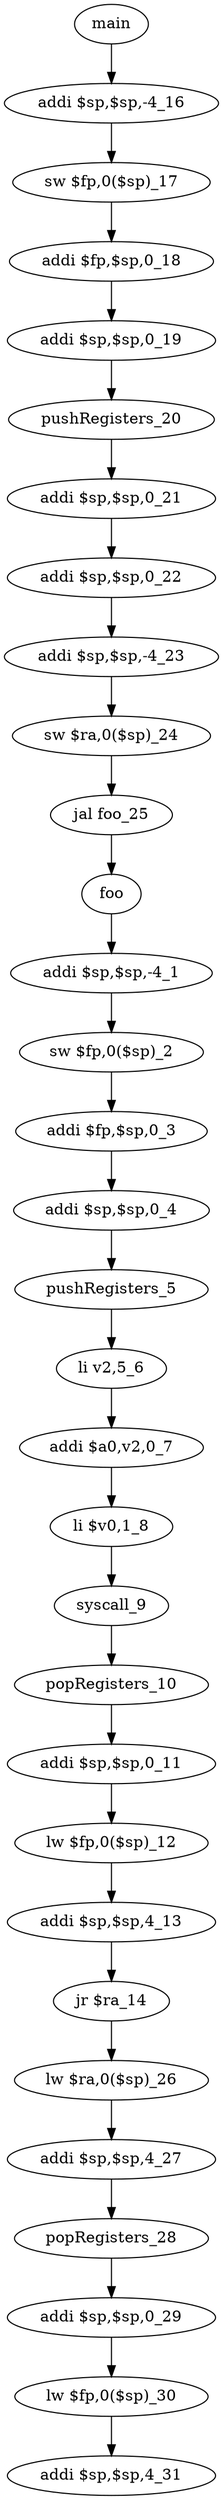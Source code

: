 digraph {
"foo" -> "addi $sp,$sp,-4_1" -> "sw $fp,0($sp)_2" -> "addi $fp,$sp,0_3" -> "addi $sp,$sp,0_4" -> "pushRegisters_5" -> "li v2,5_6" -> "addi $a0,v2,0_7" -> "li $v0,1_8" -> "syscall_9" -> "popRegisters_10" -> "addi $sp,$sp,0_11" -> "lw $fp,0($sp)_12" -> "addi $sp,$sp,4_13" -> "jr $ra_14" -> "lw $ra,0($sp)_26" -> "addi $sp,$sp,4_27" -> "popRegisters_28" -> "addi $sp,$sp,0_29" -> "lw $fp,0($sp)_30" -> "addi $sp,$sp,4_31"
"main" -> "addi $sp,$sp,-4_16" -> "sw $fp,0($sp)_17" -> "addi $fp,$sp,0_18" -> "addi $sp,$sp,0_19" -> "pushRegisters_20" -> "addi $sp,$sp,0_21" -> "addi $sp,$sp,0_22" -> "addi $sp,$sp,-4_23" -> "sw $ra,0($sp)_24" -> "jal foo_25"
"jal foo_25" -> "foo"
}
